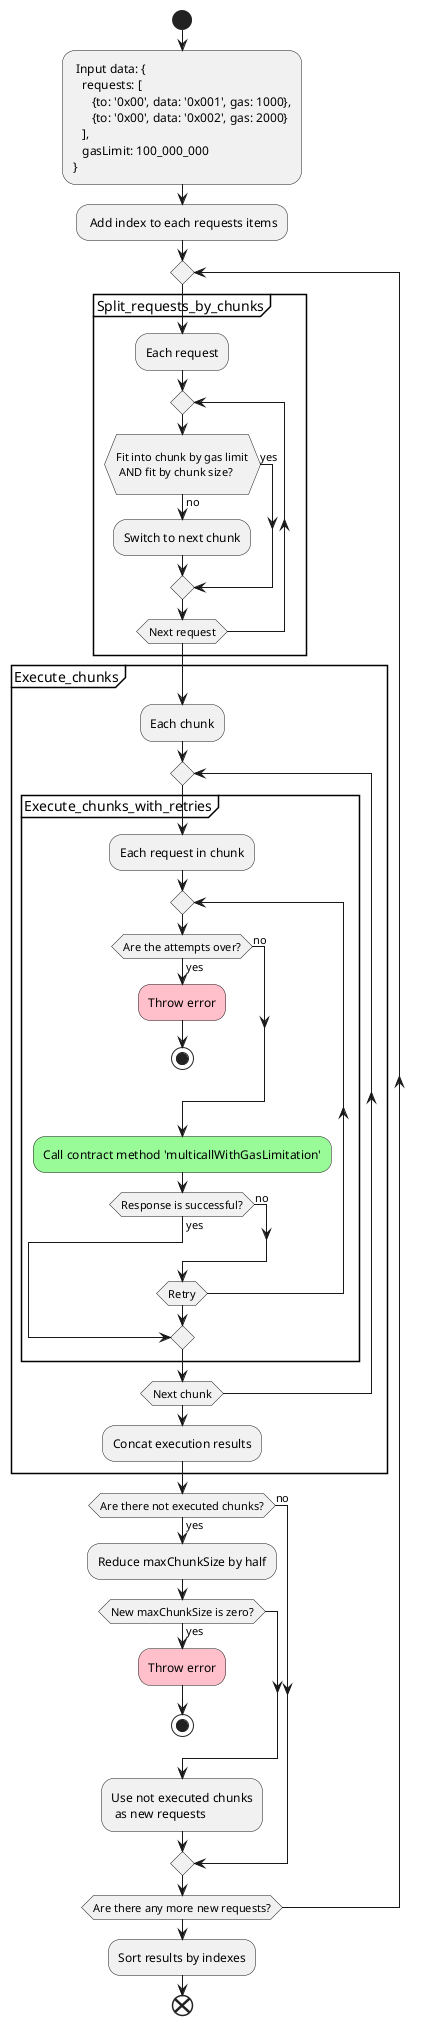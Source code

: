 @startuml
start
: Input data: {\n   requests: [\n      {to: '0x00', data: '0x001', gas: 1000},\n      {to: '0x00', data: '0x002', gas: 2000}\n   ], \n   gasLimit: 100_000_000\n};
: Add index to each requests items;
repeat
    partition Split_requests_by_chunks {
        :Each request;
        repeat
        if (\nFit into chunk by gas limit\n AND fit by chunk size?\n) then (yes)

        else (no)
        :Switch to next chunk;
        endif
        repeat while (Next request)
    }
    partition Execute_chunks {
        :Each chunk;
        repeat
            partition Execute_chunks_with_retries {
                :Each request in chunk;
                repeat
                    if (Are the attempts over?) then (yes)
                        #pink:Throw error;
                        stop;
                    else (no)
                    endif;
                    #palegreen:Call contract method 'multicallWithGasLimitation';
                    if (Response is successful?) then (yes)
                        break;
                    else (no)
                    endif;
                repeat while (Retry)
            }
        repeat while (Next chunk)
        :Concat execution results;
    }

if (Are there not executed chunks?) then (yes)
    :Reduce maxChunkSize by half;
    if (New maxChunkSize is zero?) then (yes)
        #pink:Throw error;
        stop;
    endif;
    :Use not executed chunks\n as new requests;
else (no)
endif;

repeat while (Are there any more new requests?)
:Sort results by indexes;
end
@enduml
